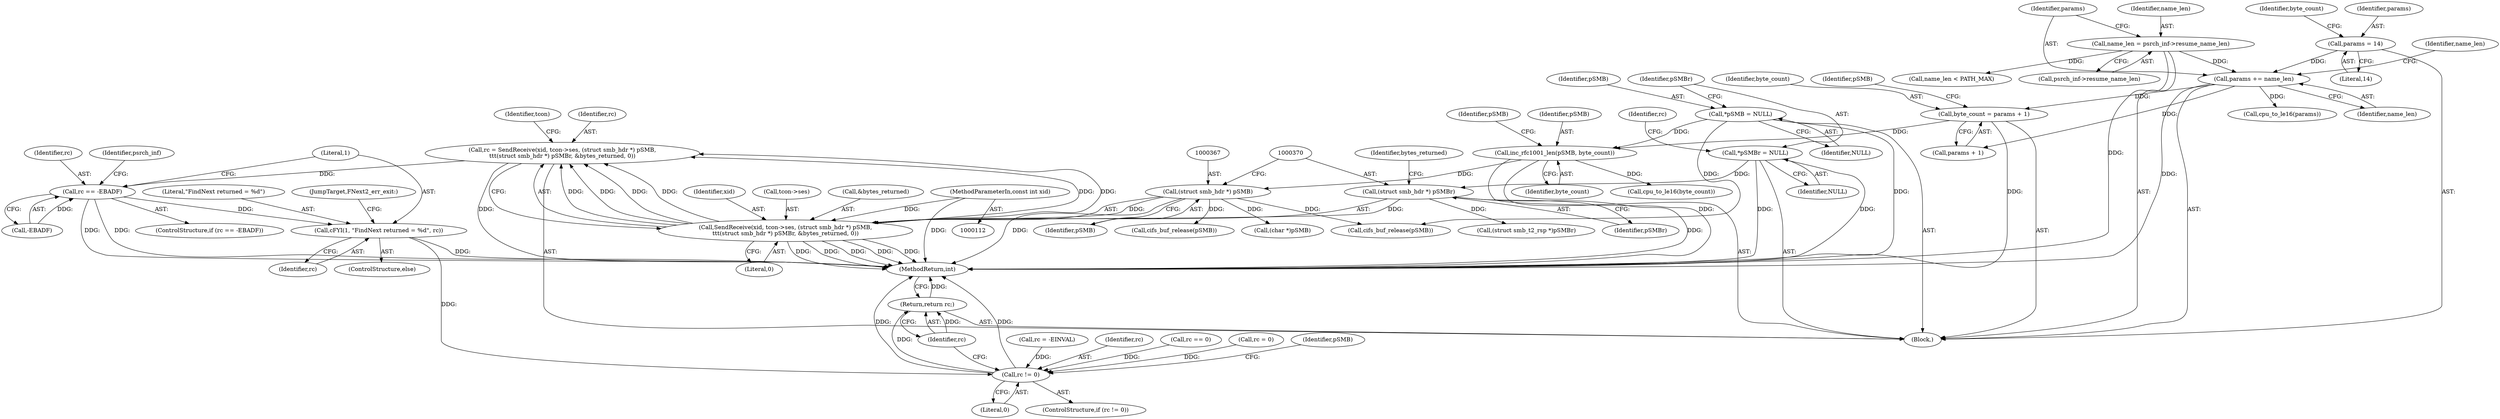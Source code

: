 digraph "0_linux_9438fabb73eb48055b58b89fc51e0bc4db22fabd@API" {
"1000359" [label="(Call,rc = SendReceive(xid, tcon->ses, (struct smb_hdr *) pSMB,\n\t\t\t(struct smb_hdr *) pSMBr, &bytes_returned, 0))"];
"1000361" [label="(Call,SendReceive(xid, tcon->ses, (struct smb_hdr *) pSMB,\n\t\t\t(struct smb_hdr *) pSMBr, &bytes_returned, 0))"];
"1000113" [label="(MethodParameterIn,const int xid)"];
"1000366" [label="(Call,(struct smb_hdr *) pSMB)"];
"1000350" [label="(Call,inc_rfc1001_len(pSMB, byte_count))"];
"1000119" [label="(Call,*pSMB = NULL)"];
"1000332" [label="(Call,byte_count = params + 1)"];
"1000290" [label="(Call,params += name_len)"];
"1000285" [label="(Call,name_len = psrch_inf->resume_name_len)"];
"1000164" [label="(Call,params = 14)"];
"1000369" [label="(Call,(struct smb_hdr *) pSMBr)"];
"1000123" [label="(Call,*pSMBr = NULL)"];
"1000384" [label="(Call,rc == -EBADF)"];
"1000400" [label="(Call,cFYI(1, \"FindNext returned = %d\", rc))"];
"1000577" [label="(Call,rc != 0)"];
"1000582" [label="(Return,return rc;)"];
"1000361" [label="(Call,SendReceive(xid, tcon->ses, (struct smb_hdr *) pSMB,\n\t\t\t(struct smb_hdr *) pSMBr, &bytes_returned, 0))"];
"1000285" [label="(Call,name_len = psrch_inf->resume_name_len)"];
"1000130" [label="(Identifier,rc)"];
"1000385" [label="(Identifier,rc)"];
"1000580" [label="(Call,cifs_buf_release(pSMB))"];
"1000391" [label="(Identifier,psrch_inf)"];
"1000117" [label="(Block,)"];
"1000125" [label="(Identifier,NULL)"];
"1000401" [label="(Literal,1)"];
"1000368" [label="(Identifier,pSMB)"];
"1000394" [label="(Call,cifs_buf_release(pSMB))"];
"1000355" [label="(Identifier,pSMB)"];
"1000359" [label="(Call,rc = SendReceive(xid, tcon->ses, (struct smb_hdr *) pSMB,\n\t\t\t(struct smb_hdr *) pSMBr, &bytes_returned, 0))"];
"1000583" [label="(Identifier,rc)"];
"1000291" [label="(Identifier,params)"];
"1000332" [label="(Call,byte_count = params + 1)"];
"1000327" [label="(Call,rc = -EINVAL)"];
"1000498" [label="(Call,(char *)pSMB)"];
"1000120" [label="(Identifier,pSMB)"];
"1000333" [label="(Identifier,byte_count)"];
"1000295" [label="(Identifier,name_len)"];
"1000286" [label="(Identifier,name_len)"];
"1000166" [label="(Literal,14)"];
"1000371" [label="(Identifier,pSMBr)"];
"1000402" [label="(Literal,\"FindNext returned = %d\")"];
"1000579" [label="(Literal,0)"];
"1000369" [label="(Call,(struct smb_hdr *) pSMBr)"];
"1000578" [label="(Identifier,rc)"];
"1000119" [label="(Call,*pSMB = NULL)"];
"1000413" [label="(Call,rc == 0)"];
"1000124" [label="(Identifier,pSMBr)"];
"1000113" [label="(MethodParameterIn,const int xid)"];
"1000362" [label="(Identifier,xid)"];
"1000363" [label="(Call,tcon->ses)"];
"1000396" [label="(Call,rc = 0)"];
"1000123" [label="(Call,*pSMBr = NULL)"];
"1000582" [label="(Return,return rc;)"];
"1000168" [label="(Identifier,byte_count)"];
"1000575" [label="(JumpTarget,FNext2_err_exit:)"];
"1000383" [label="(ControlStructure,if (rc == -EBADF))"];
"1000581" [label="(Identifier,pSMB)"];
"1000366" [label="(Call,(struct smb_hdr *) pSMB)"];
"1000577" [label="(Call,rc != 0)"];
"1000294" [label="(Call,name_len < PATH_MAX)"];
"1000287" [label="(Call,psrch_inf->resume_name_len)"];
"1000165" [label="(Identifier,params)"];
"1000339" [label="(Identifier,pSMB)"];
"1000350" [label="(Call,inc_rfc1001_len(pSMB, byte_count))"];
"1000352" [label="(Identifier,byte_count)"];
"1000400" [label="(Call,cFYI(1, \"FindNext returned = %d\", rc))"];
"1000378" [label="(Identifier,tcon)"];
"1000360" [label="(Identifier,rc)"];
"1000334" [label="(Call,params + 1)"];
"1000372" [label="(Call,&bytes_returned)"];
"1000403" [label="(Identifier,rc)"];
"1000576" [label="(ControlStructure,if (rc != 0))"];
"1000341" [label="(Call,cpu_to_le16(params))"];
"1000384" [label="(Call,rc == -EBADF)"];
"1000584" [label="(MethodReturn,int)"];
"1000351" [label="(Identifier,pSMB)"];
"1000357" [label="(Call,cpu_to_le16(byte_count))"];
"1000164" [label="(Call,params = 14)"];
"1000386" [label="(Call,-EBADF)"];
"1000373" [label="(Identifier,bytes_returned)"];
"1000409" [label="(Call,(struct smb_t2_rsp *)pSMBr)"];
"1000399" [label="(ControlStructure,else)"];
"1000374" [label="(Literal,0)"];
"1000121" [label="(Identifier,NULL)"];
"1000292" [label="(Identifier,name_len)"];
"1000290" [label="(Call,params += name_len)"];
"1000359" -> "1000117"  [label="AST: "];
"1000359" -> "1000361"  [label="CFG: "];
"1000360" -> "1000359"  [label="AST: "];
"1000361" -> "1000359"  [label="AST: "];
"1000378" -> "1000359"  [label="CFG: "];
"1000359" -> "1000584"  [label="DDG: "];
"1000361" -> "1000359"  [label="DDG: "];
"1000361" -> "1000359"  [label="DDG: "];
"1000361" -> "1000359"  [label="DDG: "];
"1000361" -> "1000359"  [label="DDG: "];
"1000361" -> "1000359"  [label="DDG: "];
"1000361" -> "1000359"  [label="DDG: "];
"1000359" -> "1000384"  [label="DDG: "];
"1000361" -> "1000374"  [label="CFG: "];
"1000362" -> "1000361"  [label="AST: "];
"1000363" -> "1000361"  [label="AST: "];
"1000366" -> "1000361"  [label="AST: "];
"1000369" -> "1000361"  [label="AST: "];
"1000372" -> "1000361"  [label="AST: "];
"1000374" -> "1000361"  [label="AST: "];
"1000361" -> "1000584"  [label="DDG: "];
"1000361" -> "1000584"  [label="DDG: "];
"1000361" -> "1000584"  [label="DDG: "];
"1000361" -> "1000584"  [label="DDG: "];
"1000361" -> "1000584"  [label="DDG: "];
"1000113" -> "1000361"  [label="DDG: "];
"1000366" -> "1000361"  [label="DDG: "];
"1000369" -> "1000361"  [label="DDG: "];
"1000113" -> "1000112"  [label="AST: "];
"1000113" -> "1000584"  [label="DDG: "];
"1000366" -> "1000368"  [label="CFG: "];
"1000367" -> "1000366"  [label="AST: "];
"1000368" -> "1000366"  [label="AST: "];
"1000370" -> "1000366"  [label="CFG: "];
"1000366" -> "1000584"  [label="DDG: "];
"1000350" -> "1000366"  [label="DDG: "];
"1000366" -> "1000394"  [label="DDG: "];
"1000366" -> "1000498"  [label="DDG: "];
"1000366" -> "1000580"  [label="DDG: "];
"1000350" -> "1000117"  [label="AST: "];
"1000350" -> "1000352"  [label="CFG: "];
"1000351" -> "1000350"  [label="AST: "];
"1000352" -> "1000350"  [label="AST: "];
"1000355" -> "1000350"  [label="CFG: "];
"1000350" -> "1000584"  [label="DDG: "];
"1000119" -> "1000350"  [label="DDG: "];
"1000332" -> "1000350"  [label="DDG: "];
"1000350" -> "1000357"  [label="DDG: "];
"1000119" -> "1000117"  [label="AST: "];
"1000119" -> "1000121"  [label="CFG: "];
"1000120" -> "1000119"  [label="AST: "];
"1000121" -> "1000119"  [label="AST: "];
"1000124" -> "1000119"  [label="CFG: "];
"1000119" -> "1000584"  [label="DDG: "];
"1000119" -> "1000580"  [label="DDG: "];
"1000332" -> "1000117"  [label="AST: "];
"1000332" -> "1000334"  [label="CFG: "];
"1000333" -> "1000332"  [label="AST: "];
"1000334" -> "1000332"  [label="AST: "];
"1000339" -> "1000332"  [label="CFG: "];
"1000332" -> "1000584"  [label="DDG: "];
"1000290" -> "1000332"  [label="DDG: "];
"1000290" -> "1000117"  [label="AST: "];
"1000290" -> "1000292"  [label="CFG: "];
"1000291" -> "1000290"  [label="AST: "];
"1000292" -> "1000290"  [label="AST: "];
"1000295" -> "1000290"  [label="CFG: "];
"1000290" -> "1000584"  [label="DDG: "];
"1000285" -> "1000290"  [label="DDG: "];
"1000164" -> "1000290"  [label="DDG: "];
"1000290" -> "1000334"  [label="DDG: "];
"1000290" -> "1000341"  [label="DDG: "];
"1000285" -> "1000117"  [label="AST: "];
"1000285" -> "1000287"  [label="CFG: "];
"1000286" -> "1000285"  [label="AST: "];
"1000287" -> "1000285"  [label="AST: "];
"1000291" -> "1000285"  [label="CFG: "];
"1000285" -> "1000584"  [label="DDG: "];
"1000285" -> "1000294"  [label="DDG: "];
"1000164" -> "1000117"  [label="AST: "];
"1000164" -> "1000166"  [label="CFG: "];
"1000165" -> "1000164"  [label="AST: "];
"1000166" -> "1000164"  [label="AST: "];
"1000168" -> "1000164"  [label="CFG: "];
"1000369" -> "1000371"  [label="CFG: "];
"1000370" -> "1000369"  [label="AST: "];
"1000371" -> "1000369"  [label="AST: "];
"1000373" -> "1000369"  [label="CFG: "];
"1000369" -> "1000584"  [label="DDG: "];
"1000123" -> "1000369"  [label="DDG: "];
"1000369" -> "1000409"  [label="DDG: "];
"1000123" -> "1000117"  [label="AST: "];
"1000123" -> "1000125"  [label="CFG: "];
"1000124" -> "1000123"  [label="AST: "];
"1000125" -> "1000123"  [label="AST: "];
"1000130" -> "1000123"  [label="CFG: "];
"1000123" -> "1000584"  [label="DDG: "];
"1000123" -> "1000584"  [label="DDG: "];
"1000384" -> "1000383"  [label="AST: "];
"1000384" -> "1000386"  [label="CFG: "];
"1000385" -> "1000384"  [label="AST: "];
"1000386" -> "1000384"  [label="AST: "];
"1000391" -> "1000384"  [label="CFG: "];
"1000401" -> "1000384"  [label="CFG: "];
"1000384" -> "1000584"  [label="DDG: "];
"1000384" -> "1000584"  [label="DDG: "];
"1000386" -> "1000384"  [label="DDG: "];
"1000384" -> "1000400"  [label="DDG: "];
"1000400" -> "1000399"  [label="AST: "];
"1000400" -> "1000403"  [label="CFG: "];
"1000401" -> "1000400"  [label="AST: "];
"1000402" -> "1000400"  [label="AST: "];
"1000403" -> "1000400"  [label="AST: "];
"1000575" -> "1000400"  [label="CFG: "];
"1000400" -> "1000584"  [label="DDG: "];
"1000400" -> "1000577"  [label="DDG: "];
"1000577" -> "1000576"  [label="AST: "];
"1000577" -> "1000579"  [label="CFG: "];
"1000578" -> "1000577"  [label="AST: "];
"1000579" -> "1000577"  [label="AST: "];
"1000581" -> "1000577"  [label="CFG: "];
"1000583" -> "1000577"  [label="CFG: "];
"1000577" -> "1000584"  [label="DDG: "];
"1000577" -> "1000584"  [label="DDG: "];
"1000396" -> "1000577"  [label="DDG: "];
"1000413" -> "1000577"  [label="DDG: "];
"1000327" -> "1000577"  [label="DDG: "];
"1000577" -> "1000582"  [label="DDG: "];
"1000582" -> "1000117"  [label="AST: "];
"1000582" -> "1000583"  [label="CFG: "];
"1000583" -> "1000582"  [label="AST: "];
"1000584" -> "1000582"  [label="CFG: "];
"1000582" -> "1000584"  [label="DDG: "];
"1000583" -> "1000582"  [label="DDG: "];
}
